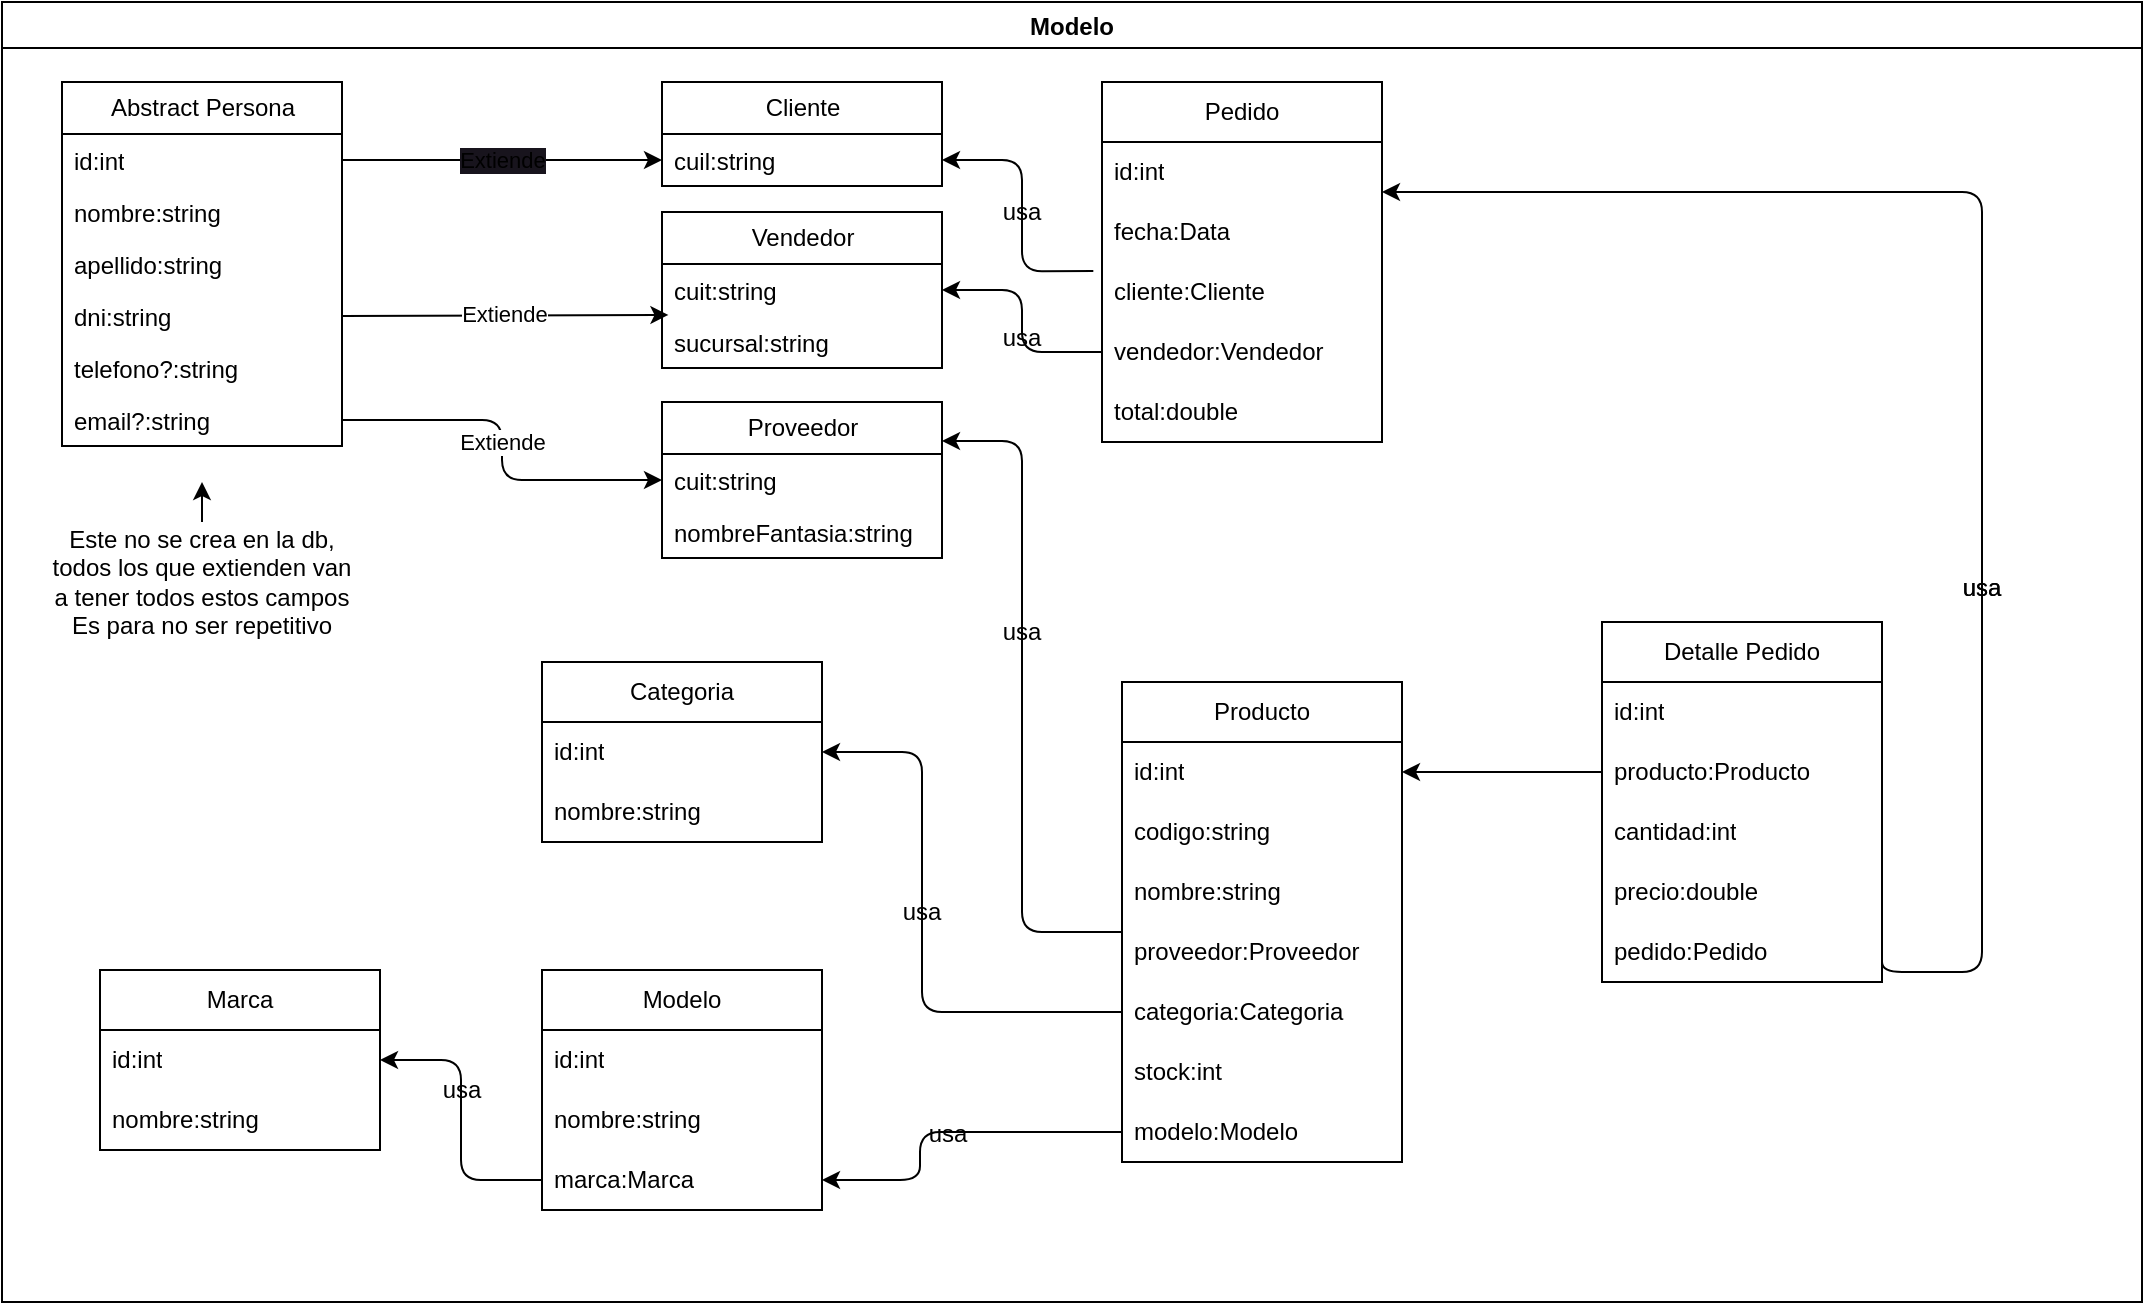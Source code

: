 <mxfile><diagram id="Vb6MtUlpOmnl-ys-yHPh" name="Página-1"><mxGraphModel dx="1095" dy="710" grid="1" gridSize="10" guides="1" tooltips="1" connect="1" arrows="1" fold="1" page="1" pageScale="1" pageWidth="827" pageHeight="1169" math="0" shadow="0"><root><mxCell id="0"/><mxCell id="1" parent="0"/><mxCell id="10" value="Modelo" style="swimlane;movable=1;resizable=1;rotatable=1;deletable=1;editable=1;connectable=1;" parent="1" vertex="1"><mxGeometry x="20" y="10" width="1070" height="650" as="geometry"/></mxCell><mxCell id="33" style="edgeStyle=orthogonalEdgeStyle;html=1;entryX=0;entryY=0.5;entryDx=0;entryDy=0;" parent="10" source="17" target="31" edge="1"><mxGeometry relative="1" as="geometry"/></mxCell><mxCell id="29" style="edgeStyle=none;html=1;exitX=1;exitY=0.5;exitDx=0;exitDy=0;entryX=0.023;entryY=-0.02;entryDx=0;entryDy=0;entryPerimeter=0;labelBackgroundColor=#18141d;" parent="10" source="15" target="28" edge="1"><mxGeometry relative="1" as="geometry"/></mxCell><mxCell id="25" style="edgeStyle=none;html=1;entryX=0;entryY=0.75;entryDx=0;entryDy=0;exitX=1;exitY=0.5;exitDx=0;exitDy=0;" parent="10" source="12" target="18" edge="1"><mxGeometry relative="1" as="geometry"/></mxCell><mxCell id="34" value="Extiende" style="edgeLabel;html=1;align=center;verticalAlign=middle;resizable=0;points=[];labelBackgroundColor=#18141d;" parent="25" vertex="1" connectable="0"><mxGeometry x="-0.125" relative="1" as="geometry"><mxPoint x="10" as="offset"/></mxGeometry></mxCell><mxCell id="35" value="Extiende" style="edgeLabel;html=1;align=center;verticalAlign=middle;resizable=0;points=[];" parent="25" vertex="1" connectable="0"><mxGeometry x="-0.125" relative="1" as="geometry"><mxPoint x="11" y="77" as="offset"/></mxGeometry></mxCell><mxCell id="36" value="Extiende" style="edgeLabel;html=1;align=center;verticalAlign=middle;resizable=0;points=[];" parent="25" vertex="1" connectable="0"><mxGeometry x="-0.125" relative="1" as="geometry"><mxPoint x="10" y="141" as="offset"/></mxGeometry></mxCell><mxCell id="11" value="Abstract Persona" style="swimlane;fontStyle=0;childLayout=stackLayout;horizontal=1;startSize=26;fillColor=none;horizontalStack=0;resizeParent=1;resizeParentMax=0;resizeLast=0;collapsible=1;marginBottom=0;html=1;" parent="10" vertex="1"><mxGeometry x="30" y="40" width="140" height="182" as="geometry"/></mxCell><mxCell id="12" value="id:int" style="text;strokeColor=none;fillColor=none;align=left;verticalAlign=top;spacingLeft=4;spacingRight=4;overflow=hidden;rotatable=0;points=[[0,0.5],[1,0.5]];portConstraint=eastwest;whiteSpace=wrap;html=1;" parent="11" vertex="1"><mxGeometry y="26" width="140" height="26" as="geometry"/></mxCell><mxCell id="13" value="nombre:string" style="text;strokeColor=none;fillColor=none;align=left;verticalAlign=top;spacingLeft=4;spacingRight=4;overflow=hidden;rotatable=0;points=[[0,0.5],[1,0.5]];portConstraint=eastwest;whiteSpace=wrap;html=1;" parent="11" vertex="1"><mxGeometry y="52" width="140" height="26" as="geometry"/></mxCell><mxCell id="14" value="apellido:string" style="text;strokeColor=none;fillColor=none;align=left;verticalAlign=top;spacingLeft=4;spacingRight=4;overflow=hidden;rotatable=0;points=[[0,0.5],[1,0.5]];portConstraint=eastwest;whiteSpace=wrap;html=1;" parent="11" vertex="1"><mxGeometry y="78" width="140" height="26" as="geometry"/></mxCell><mxCell id="15" value="dni:string" style="text;strokeColor=none;fillColor=none;align=left;verticalAlign=top;spacingLeft=4;spacingRight=4;overflow=hidden;rotatable=0;points=[[0,0.5],[1,0.5]];portConstraint=eastwest;whiteSpace=wrap;html=1;" parent="11" vertex="1"><mxGeometry y="104" width="140" height="26" as="geometry"/></mxCell><mxCell id="16" value="telefono?:string" style="text;strokeColor=none;fillColor=none;align=left;verticalAlign=top;spacingLeft=4;spacingRight=4;overflow=hidden;rotatable=0;points=[[0,0.5],[1,0.5]];portConstraint=eastwest;whiteSpace=wrap;html=1;" parent="11" vertex="1"><mxGeometry y="130" width="140" height="26" as="geometry"/></mxCell><mxCell id="17" value="email?:string" style="text;strokeColor=none;fillColor=none;align=left;verticalAlign=top;spacingLeft=4;spacingRight=4;overflow=hidden;rotatable=0;points=[[0,0.5],[1,0.5]];portConstraint=eastwest;whiteSpace=wrap;html=1;" parent="11" vertex="1"><mxGeometry y="156" width="140" height="26" as="geometry"/></mxCell><mxCell id="18" value="Cliente" style="swimlane;fontStyle=0;childLayout=stackLayout;horizontal=1;startSize=26;fillColor=none;horizontalStack=0;resizeParent=1;resizeParentMax=0;resizeLast=0;collapsible=1;marginBottom=0;html=1;" parent="10" vertex="1"><mxGeometry x="330" y="40" width="140" height="52" as="geometry"/></mxCell><mxCell id="24" value="cuil:string" style="text;strokeColor=none;fillColor=none;align=left;verticalAlign=top;spacingLeft=4;spacingRight=4;overflow=hidden;rotatable=0;points=[[0,0.5],[1,0.5]];portConstraint=eastwest;whiteSpace=wrap;html=1;" parent="18" vertex="1"><mxGeometry y="26" width="140" height="26" as="geometry"/></mxCell><mxCell id="26" value="Vendedor" style="swimlane;fontStyle=0;childLayout=stackLayout;horizontal=1;startSize=26;fillColor=none;horizontalStack=0;resizeParent=1;resizeParentMax=0;resizeLast=0;collapsible=1;marginBottom=0;html=1;" parent="10" vertex="1"><mxGeometry x="330" y="105" width="140" height="78" as="geometry"/></mxCell><mxCell id="27" value="cuit:string" style="text;strokeColor=none;fillColor=none;align=left;verticalAlign=top;spacingLeft=4;spacingRight=4;overflow=hidden;rotatable=0;points=[[0,0.5],[1,0.5]];portConstraint=eastwest;whiteSpace=wrap;html=1;" parent="26" vertex="1"><mxGeometry y="26" width="140" height="26" as="geometry"/></mxCell><mxCell id="28" value="sucursal:string" style="text;strokeColor=none;fillColor=none;align=left;verticalAlign=top;spacingLeft=4;spacingRight=4;overflow=hidden;rotatable=0;points=[[0,0.5],[1,0.5]];portConstraint=eastwest;whiteSpace=wrap;html=1;" parent="26" vertex="1"><mxGeometry y="52" width="140" height="26" as="geometry"/></mxCell><mxCell id="30" value="Proveedor" style="swimlane;fontStyle=0;childLayout=stackLayout;horizontal=1;startSize=26;fillColor=none;horizontalStack=0;resizeParent=1;resizeParentMax=0;resizeLast=0;collapsible=1;marginBottom=0;html=1;" parent="10" vertex="1"><mxGeometry x="330" y="200" width="140" height="78" as="geometry"/></mxCell><mxCell id="31" value="cuit:string" style="text;strokeColor=none;fillColor=none;align=left;verticalAlign=top;spacingLeft=4;spacingRight=4;overflow=hidden;rotatable=0;points=[[0,0.5],[1,0.5]];portConstraint=eastwest;whiteSpace=wrap;html=1;" parent="30" vertex="1"><mxGeometry y="26" width="140" height="26" as="geometry"/></mxCell><mxCell id="32" value="nombreFantasia:string" style="text;strokeColor=none;fillColor=none;align=left;verticalAlign=top;spacingLeft=4;spacingRight=4;overflow=hidden;rotatable=0;points=[[0,0.5],[1,0.5]];portConstraint=eastwest;whiteSpace=wrap;html=1;" parent="30" vertex="1"><mxGeometry y="52" width="140" height="26" as="geometry"/></mxCell><mxCell id="45" value="Detalle Pedido" style="swimlane;fontStyle=0;childLayout=stackLayout;horizontal=1;startSize=30;horizontalStack=0;resizeParent=1;resizeParentMax=0;resizeLast=0;collapsible=1;marginBottom=0;whiteSpace=wrap;html=1;" parent="10" vertex="1"><mxGeometry x="800" y="310" width="140" height="180" as="geometry"/></mxCell><mxCell id="46" value="id:int" style="text;strokeColor=none;fillColor=none;align=left;verticalAlign=middle;spacingLeft=4;spacingRight=4;overflow=hidden;points=[[0,0.5],[1,0.5]];portConstraint=eastwest;rotatable=0;whiteSpace=wrap;html=1;" parent="45" vertex="1"><mxGeometry y="30" width="140" height="30" as="geometry"/></mxCell><mxCell id="47" value="producto:Producto" style="text;strokeColor=none;fillColor=none;align=left;verticalAlign=middle;spacingLeft=4;spacingRight=4;overflow=hidden;points=[[0,0.5],[1,0.5]];portConstraint=eastwest;rotatable=0;whiteSpace=wrap;html=1;" parent="45" vertex="1"><mxGeometry y="60" width="140" height="30" as="geometry"/></mxCell><mxCell id="48" value="cantidad:int" style="text;strokeColor=none;fillColor=none;align=left;verticalAlign=middle;spacingLeft=4;spacingRight=4;overflow=hidden;points=[[0,0.5],[1,0.5]];portConstraint=eastwest;rotatable=0;whiteSpace=wrap;html=1;" parent="45" vertex="1"><mxGeometry y="90" width="140" height="30" as="geometry"/></mxCell><mxCell id="49" value="precio:double" style="text;strokeColor=none;fillColor=none;align=left;verticalAlign=middle;spacingLeft=4;spacingRight=4;overflow=hidden;points=[[0,0.5],[1,0.5]];portConstraint=eastwest;rotatable=0;whiteSpace=wrap;html=1;" parent="45" vertex="1"><mxGeometry y="120" width="140" height="30" as="geometry"/></mxCell><mxCell id="53" value="pedido:Pedido" style="text;strokeColor=none;fillColor=none;align=left;verticalAlign=middle;spacingLeft=4;spacingRight=4;overflow=hidden;points=[[0,0.5],[1,0.5]];portConstraint=eastwest;rotatable=0;whiteSpace=wrap;html=1;" parent="45" vertex="1"><mxGeometry y="150" width="140" height="30" as="geometry"/></mxCell><mxCell id="55" value="Producto" style="swimlane;fontStyle=0;childLayout=stackLayout;horizontal=1;startSize=30;horizontalStack=0;resizeParent=1;resizeParentMax=0;resizeLast=0;collapsible=1;marginBottom=0;whiteSpace=wrap;html=1;" parent="10" vertex="1"><mxGeometry x="560" y="340" width="140" height="240" as="geometry"/></mxCell><mxCell id="56" value="id:int" style="text;strokeColor=none;fillColor=none;align=left;verticalAlign=middle;spacingLeft=4;spacingRight=4;overflow=hidden;points=[[0,0.5],[1,0.5]];portConstraint=eastwest;rotatable=0;whiteSpace=wrap;html=1;" parent="55" vertex="1"><mxGeometry y="30" width="140" height="30" as="geometry"/></mxCell><mxCell id="57" value="codigo:string" style="text;strokeColor=none;fillColor=none;align=left;verticalAlign=middle;spacingLeft=4;spacingRight=4;overflow=hidden;points=[[0,0.5],[1,0.5]];portConstraint=eastwest;rotatable=0;whiteSpace=wrap;html=1;" parent="55" vertex="1"><mxGeometry y="60" width="140" height="30" as="geometry"/></mxCell><mxCell id="58" value="nombre:string" style="text;strokeColor=none;fillColor=none;align=left;verticalAlign=middle;spacingLeft=4;spacingRight=4;overflow=hidden;points=[[0,0.5],[1,0.5]];portConstraint=eastwest;rotatable=0;whiteSpace=wrap;html=1;" parent="55" vertex="1"><mxGeometry y="90" width="140" height="30" as="geometry"/></mxCell><mxCell id="60" value="proveedor:Proveedor" style="text;strokeColor=none;fillColor=none;align=left;verticalAlign=middle;spacingLeft=4;spacingRight=4;overflow=hidden;points=[[0,0.5],[1,0.5]];portConstraint=eastwest;rotatable=0;whiteSpace=wrap;html=1;" parent="55" vertex="1"><mxGeometry y="120" width="140" height="30" as="geometry"/></mxCell><mxCell id="59" value="categoria:Categoria" style="text;strokeColor=none;fillColor=none;align=left;verticalAlign=middle;spacingLeft=4;spacingRight=4;overflow=hidden;points=[[0,0.5],[1,0.5]];portConstraint=eastwest;rotatable=0;whiteSpace=wrap;html=1;" parent="55" vertex="1"><mxGeometry y="150" width="140" height="30" as="geometry"/></mxCell><mxCell id="61" value="stock:int" style="text;strokeColor=none;fillColor=none;align=left;verticalAlign=middle;spacingLeft=4;spacingRight=4;overflow=hidden;points=[[0,0.5],[1,0.5]];portConstraint=eastwest;rotatable=0;whiteSpace=wrap;html=1;" parent="55" vertex="1"><mxGeometry y="180" width="140" height="30" as="geometry"/></mxCell><mxCell id="62" value="modelo:Modelo" style="text;strokeColor=none;fillColor=none;align=left;verticalAlign=middle;spacingLeft=4;spacingRight=4;overflow=hidden;points=[[0,0.5],[1,0.5]];portConstraint=eastwest;rotatable=0;whiteSpace=wrap;html=1;" parent="55" vertex="1"><mxGeometry y="210" width="140" height="30" as="geometry"/></mxCell><mxCell id="63" style="edgeStyle=orthogonalEdgeStyle;html=1;exitX=0;exitY=0.5;exitDx=0;exitDy=0;" parent="10" source="47" target="56" edge="1"><mxGeometry relative="1" as="geometry"/></mxCell><mxCell id="64" value="Categoria" style="swimlane;fontStyle=0;childLayout=stackLayout;horizontal=1;startSize=30;horizontalStack=0;resizeParent=1;resizeParentMax=0;resizeLast=0;collapsible=1;marginBottom=0;whiteSpace=wrap;html=1;" parent="10" vertex="1"><mxGeometry x="270" y="330" width="140" height="90" as="geometry"/></mxCell><mxCell id="65" value="id:int" style="text;strokeColor=none;fillColor=none;align=left;verticalAlign=middle;spacingLeft=4;spacingRight=4;overflow=hidden;points=[[0,0.5],[1,0.5]];portConstraint=eastwest;rotatable=0;whiteSpace=wrap;html=1;" parent="64" vertex="1"><mxGeometry y="30" width="140" height="30" as="geometry"/></mxCell><mxCell id="67" value="nombre:string" style="text;strokeColor=none;fillColor=none;align=left;verticalAlign=middle;spacingLeft=4;spacingRight=4;overflow=hidden;points=[[0,0.5],[1,0.5]];portConstraint=eastwest;rotatable=0;whiteSpace=wrap;html=1;" parent="64" vertex="1"><mxGeometry y="60" width="140" height="30" as="geometry"/></mxCell><mxCell id="73" style="edgeStyle=orthogonalEdgeStyle;html=1;" parent="10" source="59" target="65" edge="1"><mxGeometry relative="1" as="geometry"><Array as="points"><mxPoint x="460" y="505"/><mxPoint x="460" y="375"/></Array></mxGeometry></mxCell><mxCell id="74" style="edgeStyle=orthogonalEdgeStyle;html=1;entryX=1;entryY=0.25;entryDx=0;entryDy=0;" parent="10" source="60" target="30" edge="1"><mxGeometry relative="1" as="geometry"><Array as="points"><mxPoint x="510" y="465"/><mxPoint x="510" y="220"/></Array></mxGeometry></mxCell><mxCell id="37" value="Pedido" style="swimlane;fontStyle=0;childLayout=stackLayout;horizontal=1;startSize=30;horizontalStack=0;resizeParent=1;resizeParentMax=0;resizeLast=0;collapsible=1;marginBottom=0;whiteSpace=wrap;html=1;" parent="10" vertex="1"><mxGeometry x="550" y="40" width="140" height="180" as="geometry"/></mxCell><mxCell id="38" value="id:int" style="text;strokeColor=none;fillColor=none;align=left;verticalAlign=middle;spacingLeft=4;spacingRight=4;overflow=hidden;points=[[0,0.5],[1,0.5]];portConstraint=eastwest;rotatable=0;whiteSpace=wrap;html=1;" parent="37" vertex="1"><mxGeometry y="30" width="140" height="30" as="geometry"/></mxCell><mxCell id="40" value="fecha:Data" style="text;strokeColor=none;fillColor=none;align=left;verticalAlign=middle;spacingLeft=4;spacingRight=4;overflow=hidden;points=[[0,0.5],[1,0.5]];portConstraint=eastwest;rotatable=0;whiteSpace=wrap;html=1;" parent="37" vertex="1"><mxGeometry y="60" width="140" height="30" as="geometry"/></mxCell><mxCell id="41" value="cliente:Cliente" style="text;strokeColor=none;fillColor=none;align=left;verticalAlign=middle;spacingLeft=4;spacingRight=4;overflow=hidden;points=[[0,0.5],[1,0.5]];portConstraint=eastwest;rotatable=0;whiteSpace=wrap;html=1;" parent="37" vertex="1"><mxGeometry y="90" width="140" height="30" as="geometry"/></mxCell><mxCell id="42" value="vendedor:Vendedor" style="text;strokeColor=none;fillColor=none;align=left;verticalAlign=middle;spacingLeft=4;spacingRight=4;overflow=hidden;points=[[0,0.5],[1,0.5]];portConstraint=eastwest;rotatable=0;whiteSpace=wrap;html=1;" parent="37" vertex="1"><mxGeometry y="120" width="140" height="30" as="geometry"/></mxCell><mxCell id="43" value="total:double" style="text;strokeColor=none;fillColor=none;align=left;verticalAlign=middle;spacingLeft=4;spacingRight=4;overflow=hidden;points=[[0,0.5],[1,0.5]];portConstraint=eastwest;rotatable=0;whiteSpace=wrap;html=1;" parent="37" vertex="1"><mxGeometry y="150" width="140" height="30" as="geometry"/></mxCell><mxCell id="54" style="edgeStyle=orthogonalEdgeStyle;html=1;exitX=1;exitY=0.5;exitDx=0;exitDy=0;" parent="10" source="53" target="38" edge="1"><mxGeometry relative="1" as="geometry"><Array as="points"><mxPoint x="940" y="485"/><mxPoint x="990" y="485"/><mxPoint x="990" y="95"/></Array></mxGeometry></mxCell><mxCell id="51" style="edgeStyle=orthogonalEdgeStyle;html=1;entryX=1;entryY=0.5;entryDx=0;entryDy=0;exitX=-0.031;exitY=0.152;exitDx=0;exitDy=0;exitPerimeter=0;" parent="10" source="41" target="24" edge="1"><mxGeometry relative="1" as="geometry"/></mxCell><mxCell id="52" style="edgeStyle=orthogonalEdgeStyle;html=1;entryX=1;entryY=0.5;entryDx=0;entryDy=0;" parent="10" source="42" target="27" edge="1"><mxGeometry relative="1" as="geometry"/></mxCell><mxCell id="75" value="Modelo" style="swimlane;fontStyle=0;childLayout=stackLayout;horizontal=1;startSize=30;horizontalStack=0;resizeParent=1;resizeParentMax=0;resizeLast=0;collapsible=1;marginBottom=0;whiteSpace=wrap;html=1;" parent="10" vertex="1"><mxGeometry x="270" y="484" width="140" height="120" as="geometry"/></mxCell><mxCell id="76" value="id:int" style="text;strokeColor=none;fillColor=none;align=left;verticalAlign=middle;spacingLeft=4;spacingRight=4;overflow=hidden;points=[[0,0.5],[1,0.5]];portConstraint=eastwest;rotatable=0;whiteSpace=wrap;html=1;" parent="75" vertex="1"><mxGeometry y="30" width="140" height="30" as="geometry"/></mxCell><mxCell id="77" value="nombre:string" style="text;strokeColor=none;fillColor=none;align=left;verticalAlign=middle;spacingLeft=4;spacingRight=4;overflow=hidden;points=[[0,0.5],[1,0.5]];portConstraint=eastwest;rotatable=0;whiteSpace=wrap;html=1;" parent="75" vertex="1"><mxGeometry y="60" width="140" height="30" as="geometry"/></mxCell><mxCell id="78" value="marca:Marca" style="text;strokeColor=none;fillColor=none;align=left;verticalAlign=middle;spacingLeft=4;spacingRight=4;overflow=hidden;points=[[0,0.5],[1,0.5]];portConstraint=eastwest;rotatable=0;whiteSpace=wrap;html=1;" parent="75" vertex="1"><mxGeometry y="90" width="140" height="30" as="geometry"/></mxCell><mxCell id="79" style="edgeStyle=orthogonalEdgeStyle;html=1;" parent="10" source="62" target="78" edge="1"><mxGeometry relative="1" as="geometry"><Array as="points"><mxPoint x="459" y="565"/><mxPoint x="459" y="589"/></Array></mxGeometry></mxCell><mxCell id="80" value="Marca" style="swimlane;fontStyle=0;childLayout=stackLayout;horizontal=1;startSize=30;horizontalStack=0;resizeParent=1;resizeParentMax=0;resizeLast=0;collapsible=1;marginBottom=0;whiteSpace=wrap;html=1;" parent="10" vertex="1"><mxGeometry x="49" y="484" width="140" height="90" as="geometry"/></mxCell><mxCell id="81" value="id:int" style="text;strokeColor=none;fillColor=none;align=left;verticalAlign=middle;spacingLeft=4;spacingRight=4;overflow=hidden;points=[[0,0.5],[1,0.5]];portConstraint=eastwest;rotatable=0;whiteSpace=wrap;html=1;" parent="80" vertex="1"><mxGeometry y="30" width="140" height="30" as="geometry"/></mxCell><mxCell id="82" value="nombre:string" style="text;strokeColor=none;fillColor=none;align=left;verticalAlign=middle;spacingLeft=4;spacingRight=4;overflow=hidden;points=[[0,0.5],[1,0.5]];portConstraint=eastwest;rotatable=0;whiteSpace=wrap;html=1;" parent="80" vertex="1"><mxGeometry y="60" width="140" height="30" as="geometry"/></mxCell><mxCell id="83" style="edgeStyle=orthogonalEdgeStyle;html=1;entryX=1;entryY=0.5;entryDx=0;entryDy=0;" parent="10" source="78" target="80" edge="1"><mxGeometry relative="1" as="geometry"/></mxCell><mxCell id="87" value="usa" style="text;html=1;strokeColor=none;fillColor=none;align=center;verticalAlign=middle;whiteSpace=wrap;rounded=0;" parent="10" vertex="1"><mxGeometry x="480" y="153" width="60" height="30" as="geometry"/></mxCell><mxCell id="88" value="usa" style="text;html=1;strokeColor=none;fillColor=none;align=center;verticalAlign=middle;whiteSpace=wrap;rounded=0;" parent="10" vertex="1"><mxGeometry x="480" y="300" width="60" height="30" as="geometry"/></mxCell><mxCell id="89" value="usa" style="text;html=1;strokeColor=none;fillColor=none;align=center;verticalAlign=middle;whiteSpace=wrap;rounded=0;" parent="10" vertex="1"><mxGeometry x="430" y="440" width="60" height="30" as="geometry"/></mxCell><mxCell id="90" value="usa" style="text;html=1;strokeColor=none;fillColor=none;align=center;verticalAlign=middle;whiteSpace=wrap;rounded=0;" parent="10" vertex="1"><mxGeometry x="443" y="551" width="60" height="30" as="geometry"/></mxCell><mxCell id="91" value="usa" style="text;html=1;strokeColor=none;fillColor=none;align=center;verticalAlign=middle;whiteSpace=wrap;rounded=0;" parent="10" vertex="1"><mxGeometry x="200" y="529" width="60" height="30" as="geometry"/></mxCell><mxCell id="92" value="usa" style="text;html=1;strokeColor=none;fillColor=none;align=center;verticalAlign=middle;whiteSpace=wrap;rounded=0;" parent="10" vertex="1"><mxGeometry x="960" y="278" width="60" height="30" as="geometry"/></mxCell><mxCell id="93" value="usa" style="text;html=1;strokeColor=none;fillColor=none;align=center;verticalAlign=middle;whiteSpace=wrap;rounded=0;" parent="10" vertex="1"><mxGeometry x="960" y="278" width="60" height="30" as="geometry"/></mxCell><mxCell id="85" value="usa" style="text;html=1;strokeColor=none;fillColor=none;align=center;verticalAlign=middle;whiteSpace=wrap;rounded=0;" parent="10" vertex="1"><mxGeometry x="480" y="90" width="60" height="30" as="geometry"/></mxCell><mxCell id="94" value="Este no se crea en la db, todos los que extienden van a tener todos estos campos&lt;br&gt;Es para no ser repetitivo" style="text;html=1;strokeColor=none;fillColor=none;align=center;verticalAlign=middle;whiteSpace=wrap;rounded=0;" parent="10" vertex="1"><mxGeometry x="20" y="260" width="160" height="60" as="geometry"/></mxCell><mxCell id="95" style="edgeStyle=orthogonalEdgeStyle;html=1;" parent="1" source="94" edge="1"><mxGeometry relative="1" as="geometry"><mxPoint x="120" y="250" as="targetPoint"/></mxGeometry></mxCell></root></mxGraphModel></diagram></mxfile>